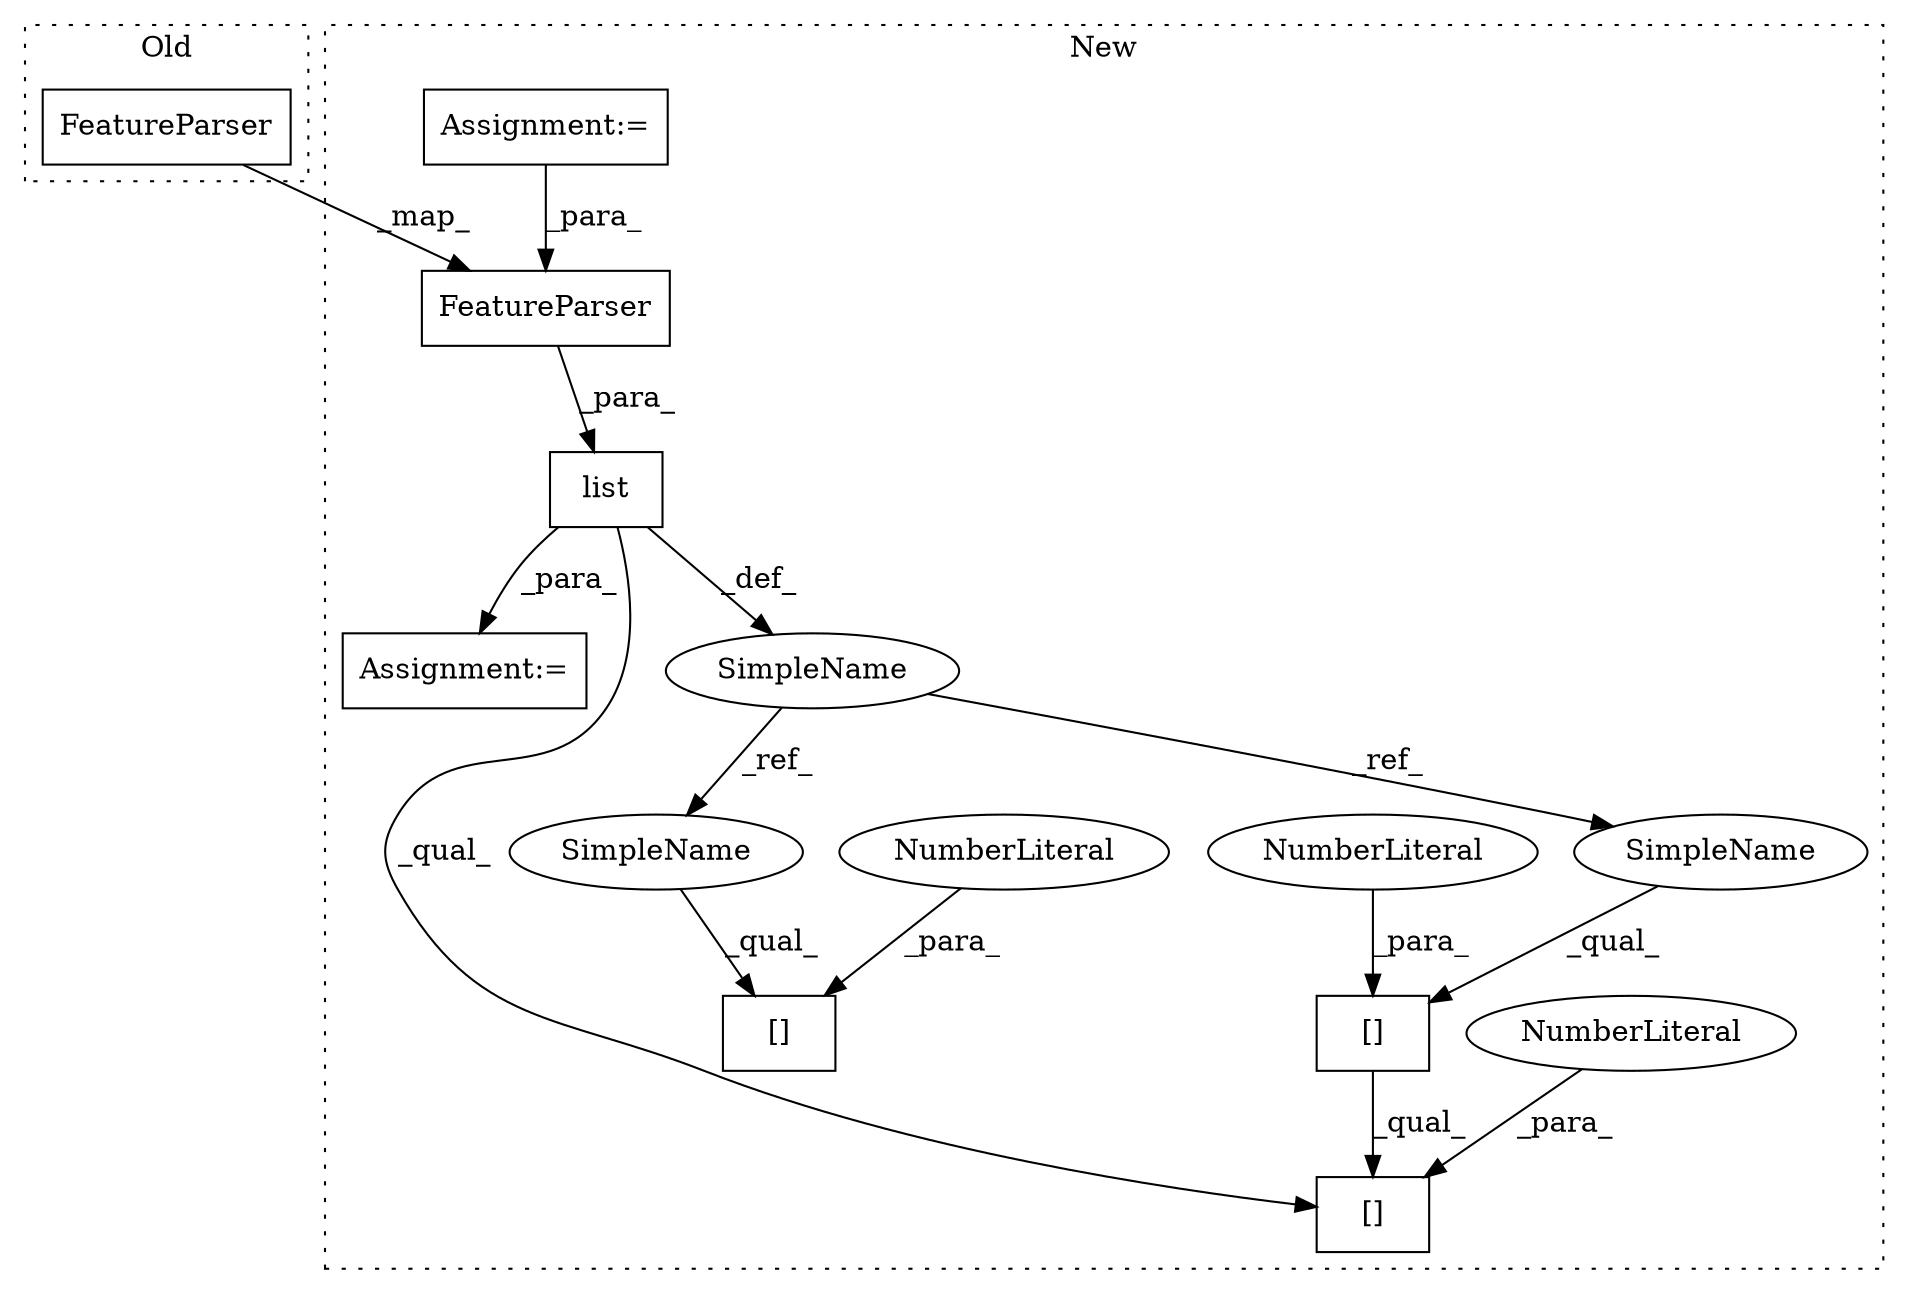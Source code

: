 digraph G {
subgraph cluster0 {
1 [label="FeatureParser" a="32" s="1987,2008" l="14,1" shape="box"];
label = "Old";
style="dotted";
}
subgraph cluster1 {
2 [label="FeatureParser" a="32" s="1975,1996" l="14,1" shape="box"];
3 [label="list" a="32" s="1970,1997" l="5,1" shape="box"];
4 [label="Assignment:=" a="7" s="2046" l="7" shape="box"];
5 [label="[]" a="2" s="2053,2062" l="8,1" shape="box"];
6 [label="NumberLiteral" a="34" s="2061" l="1" shape="ellipse"];
7 [label="[]" a="2" s="2053,2065" l="11,1" shape="box"];
8 [label="NumberLiteral" a="34" s="2064" l="1" shape="ellipse"];
9 [label="[]" a="2" s="2079,2088" l="8,1" shape="box"];
10 [label="NumberLiteral" a="34" s="2087" l="1" shape="ellipse"];
11 [label="SimpleName" a="42" s="1962" l="7" shape="ellipse"];
12 [label="Assignment:=" a="7" s="1862" l="7" shape="box"];
13 [label="SimpleName" a="42" s="2053" l="7" shape="ellipse"];
14 [label="SimpleName" a="42" s="2079" l="7" shape="ellipse"];
label = "New";
style="dotted";
}
1 -> 2 [label="_map_"];
2 -> 3 [label="_para_"];
3 -> 11 [label="_def_"];
3 -> 7 [label="_qual_"];
3 -> 4 [label="_para_"];
5 -> 7 [label="_qual_"];
6 -> 5 [label="_para_"];
8 -> 7 [label="_para_"];
10 -> 9 [label="_para_"];
11 -> 14 [label="_ref_"];
11 -> 13 [label="_ref_"];
12 -> 2 [label="_para_"];
13 -> 5 [label="_qual_"];
14 -> 9 [label="_qual_"];
}